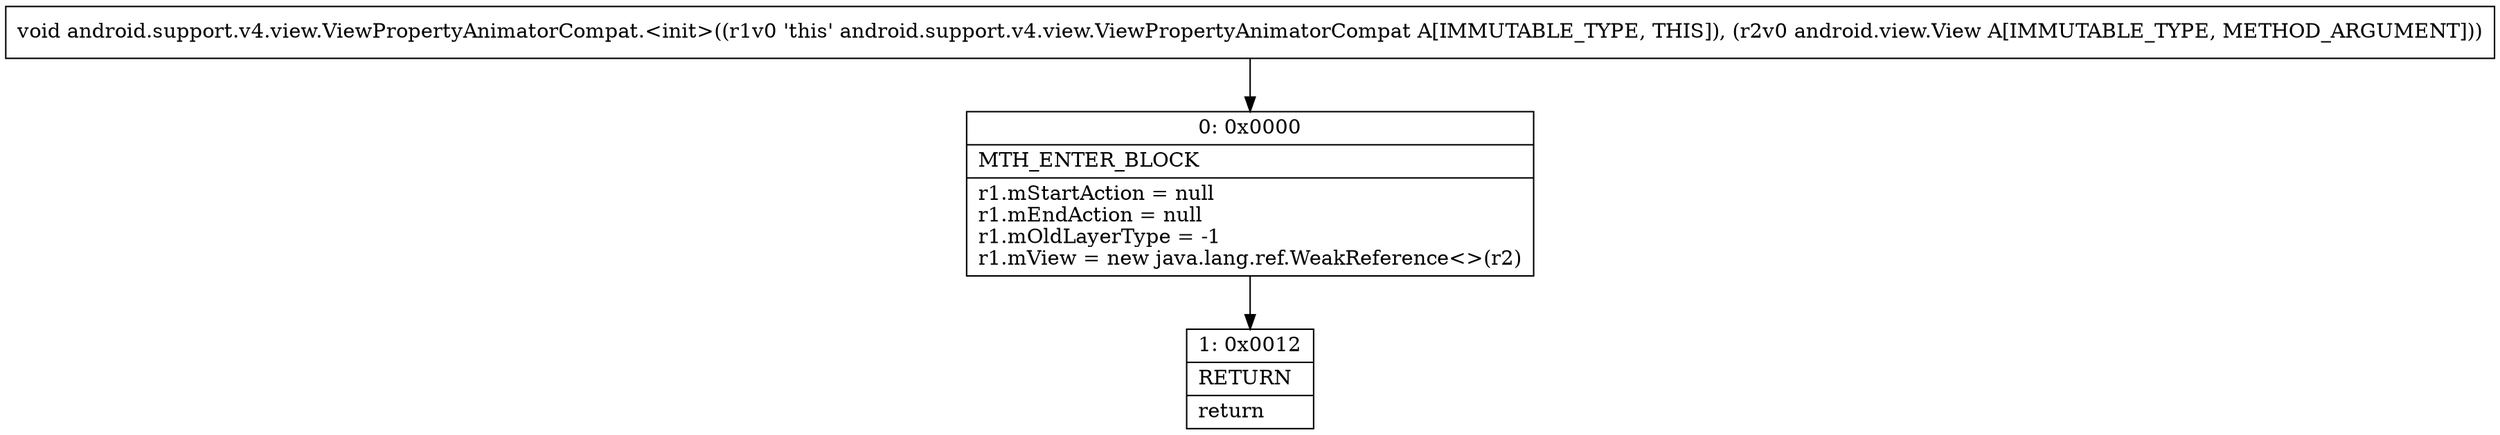 digraph "CFG forandroid.support.v4.view.ViewPropertyAnimatorCompat.\<init\>(Landroid\/view\/View;)V" {
Node_0 [shape=record,label="{0\:\ 0x0000|MTH_ENTER_BLOCK\l|r1.mStartAction = null\lr1.mEndAction = null\lr1.mOldLayerType = \-1\lr1.mView = new java.lang.ref.WeakReference\<\>(r2)\l}"];
Node_1 [shape=record,label="{1\:\ 0x0012|RETURN\l|return\l}"];
MethodNode[shape=record,label="{void android.support.v4.view.ViewPropertyAnimatorCompat.\<init\>((r1v0 'this' android.support.v4.view.ViewPropertyAnimatorCompat A[IMMUTABLE_TYPE, THIS]), (r2v0 android.view.View A[IMMUTABLE_TYPE, METHOD_ARGUMENT])) }"];
MethodNode -> Node_0;
Node_0 -> Node_1;
}

